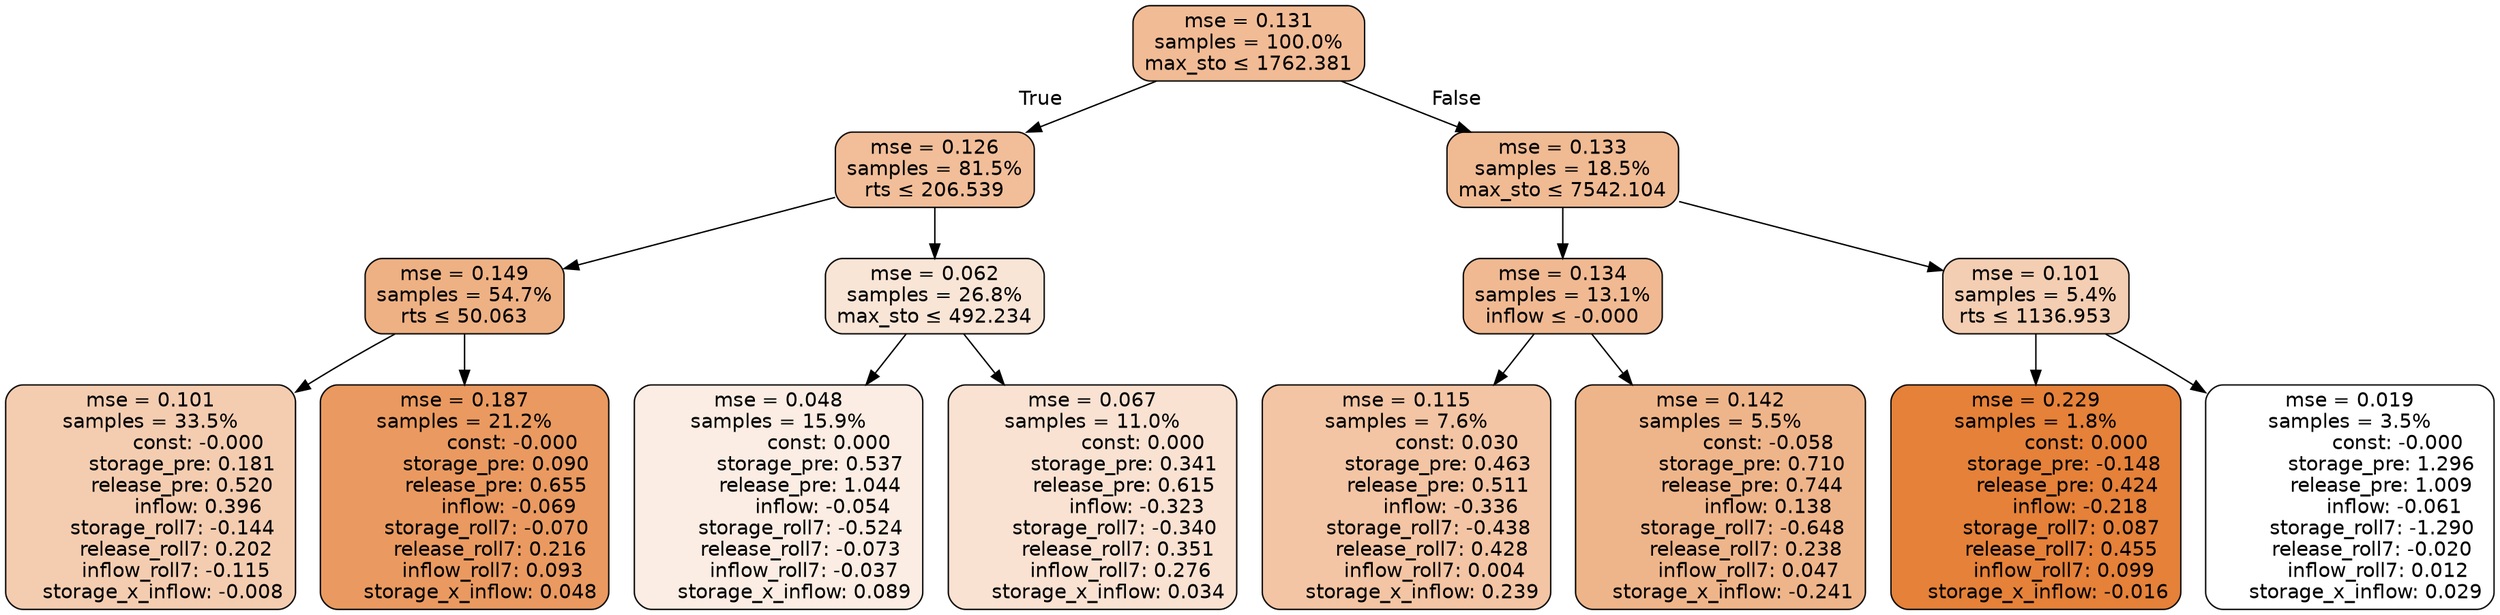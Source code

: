 digraph tree {
bgcolor="transparent"
node [shape=rectangle, style="filled, rounded", color="black", fontname=helvetica] ;
edge [fontname=helvetica] ;
	"0" [label="mse = 0.131
samples = 100.0%
max_sto &le; 1762.381", fillcolor="#f1bb95"]
	"1" [label="mse = 0.126
samples = 81.5%
rts &le; 206.539", fillcolor="#f1be99"]
	"2" [label="mse = 0.149
samples = 54.7%
rts &le; 50.063", fillcolor="#eeb184"]
	"3" [label="mse = 0.101
samples = 33.5%
               const: -0.000
          storage_pre: 0.181
          release_pre: 0.520
               inflow: 0.396
       storage_roll7: -0.144
        release_roll7: 0.202
        inflow_roll7: -0.115
    storage_x_inflow: -0.008", fillcolor="#f4cdb1"]
	"4" [label="mse = 0.187
samples = 21.2%
               const: -0.000
          storage_pre: 0.090
          release_pre: 0.655
              inflow: -0.069
       storage_roll7: -0.070
        release_roll7: 0.216
         inflow_roll7: 0.093
     storage_x_inflow: 0.048", fillcolor="#ea9a60"]
	"5" [label="mse = 0.062
samples = 26.8%
max_sto &le; 492.234", fillcolor="#f9e5d6"]
	"6" [label="mse = 0.048
samples = 15.9%
                const: 0.000
          storage_pre: 0.537
          release_pre: 1.044
              inflow: -0.054
       storage_roll7: -0.524
       release_roll7: -0.073
        inflow_roll7: -0.037
     storage_x_inflow: 0.089", fillcolor="#fbede3"]
	"7" [label="mse = 0.067
samples = 11.0%
                const: 0.000
          storage_pre: 0.341
          release_pre: 0.615
              inflow: -0.323
       storage_roll7: -0.340
        release_roll7: 0.351
         inflow_roll7: 0.276
     storage_x_inflow: 0.034", fillcolor="#f9e2d2"]
	"8" [label="mse = 0.133
samples = 18.5%
max_sto &le; 7542.104", fillcolor="#f0ba93"]
	"9" [label="mse = 0.134
samples = 13.1%
inflow &le; -0.000", fillcolor="#f0b992"]
	"10" [label="mse = 0.115
samples = 7.6%
                const: 0.030
          storage_pre: 0.463
          release_pre: 0.511
              inflow: -0.336
       storage_roll7: -0.438
        release_roll7: 0.428
         inflow_roll7: 0.004
     storage_x_inflow: 0.239", fillcolor="#f3c5a4"]
	"11" [label="mse = 0.142
samples = 5.5%
               const: -0.058
          storage_pre: 0.710
          release_pre: 0.744
               inflow: 0.138
       storage_roll7: -0.648
        release_roll7: 0.238
         inflow_roll7: 0.047
    storage_x_inflow: -0.241", fillcolor="#efb58a"]
	"12" [label="mse = 0.101
samples = 5.4%
rts &le; 1136.953", fillcolor="#f4ceb2"]
	"13" [label="mse = 0.229
samples = 1.8%
                const: 0.000
         storage_pre: -0.148
          release_pre: 0.424
              inflow: -0.218
        storage_roll7: 0.087
        release_roll7: 0.455
         inflow_roll7: 0.099
    storage_x_inflow: -0.016", fillcolor="#e58139"]
	"14" [label="mse = 0.019
samples = 3.5%
               const: -0.000
          storage_pre: 1.296
          release_pre: 1.009
              inflow: -0.061
       storage_roll7: -1.290
       release_roll7: -0.020
         inflow_roll7: 0.012
     storage_x_inflow: 0.029", fillcolor="#ffffff"]

	"0" -> "1" [labeldistance=2.5, labelangle=45, headlabel="True"]
	"1" -> "2"
	"2" -> "3"
	"2" -> "4"
	"1" -> "5"
	"5" -> "6"
	"5" -> "7"
	"0" -> "8" [labeldistance=2.5, labelangle=-45, headlabel="False"]
	"8" -> "9"
	"9" -> "10"
	"9" -> "11"
	"8" -> "12"
	"12" -> "13"
	"12" -> "14"
}